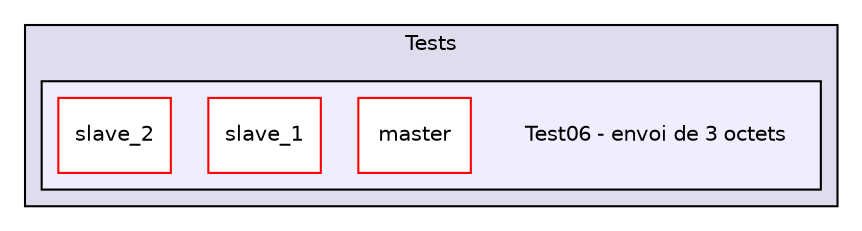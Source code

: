digraph "/media/nicolas/A600540B0053E13B/Users/nicolas/Documents/Ecole/ISEN/Projet/Coupe de France/Module Cerveau/I2C/Tests/Test06 - envoi de 3 octets" {
  compound=true
  node [ fontsize="10", fontname="Helvetica"];
  edge [ labelfontsize="10", labelfontname="Helvetica"];
  subgraph clusterdir_acd1457a383adf4c1471d85a76625613 {
    graph [ bgcolor="#ddddee", pencolor="black", label="Tests" fontname="Helvetica", fontsize="10", URL="dir_acd1457a383adf4c1471d85a76625613.html"]
  subgraph clusterdir_fa012d8eff4d9d2f763ca569015fa624 {
    graph [ bgcolor="#eeeeff", pencolor="black", label="" URL="dir_fa012d8eff4d9d2f763ca569015fa624.html"];
    dir_fa012d8eff4d9d2f763ca569015fa624 [shape=plaintext label="Test06 - envoi de 3 octets"];
    dir_e6812ebf2aa429671c64a625cf14df99 [shape=box label="master" color="red" fillcolor="white" style="filled" URL="dir_e6812ebf2aa429671c64a625cf14df99.html"];
    dir_ffd3219635764cabe1c6989c3168c77a [shape=box label="slave_1" color="red" fillcolor="white" style="filled" URL="dir_ffd3219635764cabe1c6989c3168c77a.html"];
    dir_6069ce1795ce56d0dd7b70c6bf32e590 [shape=box label="slave_2" color="red" fillcolor="white" style="filled" URL="dir_6069ce1795ce56d0dd7b70c6bf32e590.html"];
  }
  }
}
